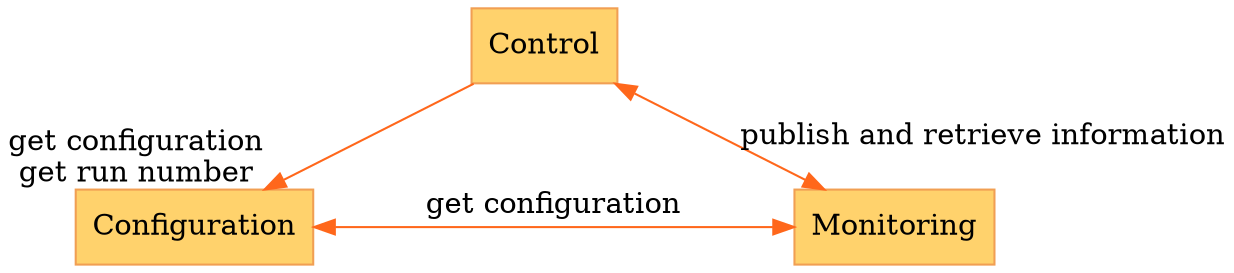 graph ccm {
        nodesep=1.5
        node[shape=box]

        node[color="#f19f53",fillcolor="#ffd26c",style=filled]
        ctr[label="Control"]
        cfg[label="Configuration"]
        mon[label="Monitoring"]

        {rank=same;
                cfg,mon}

        edge[dir=both,color="#ff671b"]
        ctr--cfg[headlabel="get configuration\nget run number",dir=forward]
        cfg--mon[label="get configuration"]
        mon--ctr[label="publish and retrieve information"]

}
